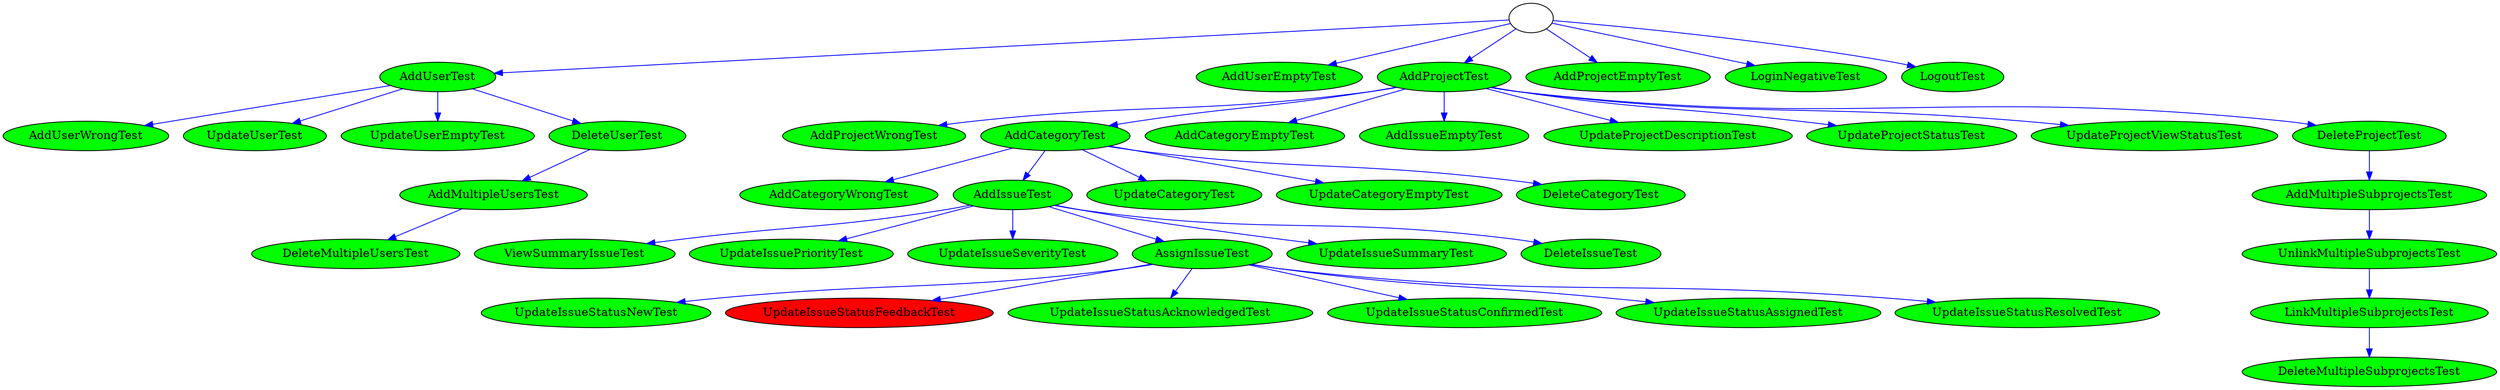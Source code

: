 strict digraph G {
root_925284253 [ label="" color = "black" ];
AddUserTest_1500687265 [ label="AddUserTest"fillcolor="green" style="filled" fontcolor="black" ];
AddUserEmptyTest_816631564 [ label="AddUserEmptyTest"fillcolor="green" style="filled" fontcolor="black" ];
AddProjectTest_1197388394 [ label="AddProjectTest"fillcolor="green" style="filled" fontcolor="black" ];
AddProjectEmptyTest_1438232987 [ label="AddProjectEmptyTest"fillcolor="green" style="filled" fontcolor="black" ];
LoginNegativeTest_308330286 [ label="LoginNegativeTest"fillcolor="green" style="filled" fontcolor="black" ];
LogoutTest_995209981 [ label="LogoutTest"fillcolor="green" style="filled" fontcolor="black" ];
AddUserWrongTest_508251021 [ label="AddUserWrongTest"fillcolor="green" style="filled" fontcolor="black" ];
UpdateUserTest_981193868 [ label="UpdateUserTest"fillcolor="green" style="filled" fontcolor="black" ];
UpdateUserEmptyTest_1166141968 [ label="UpdateUserEmptyTest"fillcolor="green" style="filled" fontcolor="black" ];
DeleteUserTest_744025993 [ label="DeleteUserTest"fillcolor="green" style="filled" fontcolor="black" ];
AddProjectWrongTest_1433151315 [ label="AddProjectWrongTest"fillcolor="green" style="filled" fontcolor="black" ];
AddCategoryTest_470310101 [ label="AddCategoryTest"fillcolor="green" style="filled" fontcolor="black" ];
AddCategoryEmptyTest_1262576930 [ label="AddCategoryEmptyTest"fillcolor="green" style="filled" fontcolor="black" ];
AddIssueEmptyTest_1483970681 [ label="AddIssueEmptyTest"fillcolor="green" style="filled" fontcolor="black" ];
UpdateProjectDescriptionTest_781508690 [ label="UpdateProjectDescriptionTest"fillcolor="green" style="filled" fontcolor="black" ];
UpdateProjectStatusTest_231020039 [ label="UpdateProjectStatusTest"fillcolor="green" style="filled" fontcolor="black" ];
UpdateProjectViewStatusTest_348409195 [ label="UpdateProjectViewStatusTest"fillcolor="green" style="filled" fontcolor="black" ];
DeleteProjectTest_880121547 [ label="DeleteProjectTest"fillcolor="green" style="filled" fontcolor="black" ];
AddMultipleUsersTest_1192431023 [ label="AddMultipleUsersTest"fillcolor="green" style="filled" fontcolor="black" ];
AddCategoryWrongTest_1582092338 [ label="AddCategoryWrongTest"fillcolor="green" style="filled" fontcolor="black" ];
AddIssueTest_1555695894 [ label="AddIssueTest"fillcolor="green" style="filled" fontcolor="black" ];
UpdateCategoryTest_623532021 [ label="UpdateCategoryTest"fillcolor="green" style="filled" fontcolor="black" ];
UpdateCategoryEmptyTest_1041529773 [ label="UpdateCategoryEmptyTest"fillcolor="green" style="filled" fontcolor="black" ];
DeleteCategoryTest_1414492627 [ label="DeleteCategoryTest"fillcolor="green" style="filled" fontcolor="black" ];
AddMultipleSubprojectsTest_1152141601 [ label="AddMultipleSubprojectsTest"fillcolor="green" style="filled" fontcolor="black" ];
DeleteMultipleUsersTest_735374742 [ label="DeleteMultipleUsersTest"fillcolor="green" style="filled" fontcolor="black" ];
ViewSummaryIssueTest_988890860 [ label="ViewSummaryIssueTest"fillcolor="green" style="filled" fontcolor="black" ];
UpdateIssuePriorityTest_196758319 [ label="UpdateIssuePriorityTest"fillcolor="green" style="filled" fontcolor="black" ];
UpdateIssueSeverityTest_667074023 [ label="UpdateIssueSeverityTest"fillcolor="green" style="filled" fontcolor="black" ];
AssignIssueTest_767919175 [ label="AssignIssueTest"fillcolor="green" style="filled" fontcolor="black" ];
UpdateIssueSummaryTest_27528311 [ label="UpdateIssueSummaryTest"fillcolor="green" style="filled" fontcolor="black" ];
DeleteIssueTest_1531284392 [ label="DeleteIssueTest"fillcolor="green" style="filled" fontcolor="black" ];
UnlinkMultipleSubprojectsTest_388451804 [ label="UnlinkMultipleSubprojectsTest"fillcolor="green" style="filled" fontcolor="black" ];
UpdateIssueStatusNewTest_703418536 [ label="UpdateIssueStatusNewTest"fillcolor="green" style="filled" fontcolor="black" ];
UpdateIssueStatusFeedbackTest_1793659792 [ label="UpdateIssueStatusFeedbackTest"fillcolor="red" style="filled" fontcolor="black" ];
UpdateIssueStatusAcknowledgedTest_1592724718 [ label="UpdateIssueStatusAcknowledgedTest"fillcolor="green" style="filled" fontcolor="black" ];
UpdateIssueStatusConfirmedTest_1093865212 [ label="UpdateIssueStatusConfirmedTest"fillcolor="green" style="filled" fontcolor="black" ];
UpdateIssueStatusAssignedTest_897217622 [ label="UpdateIssueStatusAssignedTest"fillcolor="green" style="filled" fontcolor="black" ];
UpdateIssueStatusResolvedTest_251222815 [ label="UpdateIssueStatusResolvedTest"fillcolor="green" style="filled" fontcolor="black" ];
LinkMultipleSubprojectsTest_663506751 [ label="LinkMultipleSubprojectsTest"fillcolor="green" style="filled" fontcolor="black" ];
DeleteMultipleSubprojectsTest_340019224 [ label="DeleteMultipleSubprojectsTest"fillcolor="green" style="filled" fontcolor="black" ];
  root_925284253 -> AddUserTest_1500687265 [ label="" color="blue" ];
  root_925284253 -> AddUserEmptyTest_816631564 [ label="" color="blue" ];
  root_925284253 -> AddProjectTest_1197388394 [ label="" color="blue" ];
  root_925284253 -> AddProjectEmptyTest_1438232987 [ label="" color="blue" ];
  root_925284253 -> LoginNegativeTest_308330286 [ label="" color="blue" ];
  root_925284253 -> LogoutTest_995209981 [ label="" color="blue" ];
  AddUserTest_1500687265 -> AddUserWrongTest_508251021 [ label="" color="blue" ];
  AddUserTest_1500687265 -> UpdateUserTest_981193868 [ label="" color="blue" ];
  AddUserTest_1500687265 -> UpdateUserEmptyTest_1166141968 [ label="" color="blue" ];
  AddUserTest_1500687265 -> DeleteUserTest_744025993 [ label="" color="blue" ];
  AddProjectTest_1197388394 -> AddProjectWrongTest_1433151315 [ label="" color="blue" ];
  AddProjectTest_1197388394 -> AddCategoryTest_470310101 [ label="" color="blue" ];
  AddProjectTest_1197388394 -> AddCategoryEmptyTest_1262576930 [ label="" color="blue" ];
  AddProjectTest_1197388394 -> AddIssueEmptyTest_1483970681 [ label="" color="blue" ];
  AddProjectTest_1197388394 -> UpdateProjectDescriptionTest_781508690 [ label="" color="blue" ];
  AddProjectTest_1197388394 -> UpdateProjectStatusTest_231020039 [ label="" color="blue" ];
  AddProjectTest_1197388394 -> UpdateProjectViewStatusTest_348409195 [ label="" color="blue" ];
  AddProjectTest_1197388394 -> DeleteProjectTest_880121547 [ label="" color="blue" ];
  DeleteUserTest_744025993 -> AddMultipleUsersTest_1192431023 [ label="" color="blue" ];
  AddCategoryTest_470310101 -> AddCategoryWrongTest_1582092338 [ label="" color="blue" ];
  AddCategoryTest_470310101 -> AddIssueTest_1555695894 [ label="" color="blue" ];
  AddCategoryTest_470310101 -> UpdateCategoryTest_623532021 [ label="" color="blue" ];
  AddCategoryTest_470310101 -> UpdateCategoryEmptyTest_1041529773 [ label="" color="blue" ];
  AddCategoryTest_470310101 -> DeleteCategoryTest_1414492627 [ label="" color="blue" ];
  DeleteProjectTest_880121547 -> AddMultipleSubprojectsTest_1152141601 [ label="" color="blue" ];
  AddMultipleUsersTest_1192431023 -> DeleteMultipleUsersTest_735374742 [ label="" color="blue" ];
  AddIssueTest_1555695894 -> ViewSummaryIssueTest_988890860 [ label="" color="blue" ];
  AddIssueTest_1555695894 -> UpdateIssuePriorityTest_196758319 [ label="" color="blue" ];
  AddIssueTest_1555695894 -> UpdateIssueSeverityTest_667074023 [ label="" color="blue" ];
  AddIssueTest_1555695894 -> AssignIssueTest_767919175 [ label="" color="blue" ];
  AddIssueTest_1555695894 -> UpdateIssueSummaryTest_27528311 [ label="" color="blue" ];
  AddIssueTest_1555695894 -> DeleteIssueTest_1531284392 [ label="" color="blue" ];
  AddMultipleSubprojectsTest_1152141601 -> UnlinkMultipleSubprojectsTest_388451804 [ label="" color="blue" ];
  AssignIssueTest_767919175 -> UpdateIssueStatusNewTest_703418536 [ label="" color="blue" ];
  AssignIssueTest_767919175 -> UpdateIssueStatusFeedbackTest_1793659792 [ label="" color="blue" ];
  AssignIssueTest_767919175 -> UpdateIssueStatusAcknowledgedTest_1592724718 [ label="" color="blue" ];
  AssignIssueTest_767919175 -> UpdateIssueStatusConfirmedTest_1093865212 [ label="" color="blue" ];
  AssignIssueTest_767919175 -> UpdateIssueStatusAssignedTest_897217622 [ label="" color="blue" ];
  AssignIssueTest_767919175 -> UpdateIssueStatusResolvedTest_251222815 [ label="" color="blue" ];
  UnlinkMultipleSubprojectsTest_388451804 -> LinkMultipleSubprojectsTest_663506751 [ label="" color="blue" ];
  LinkMultipleSubprojectsTest_663506751 -> DeleteMultipleSubprojectsTest_340019224 [ label="" color="blue" ];
}
